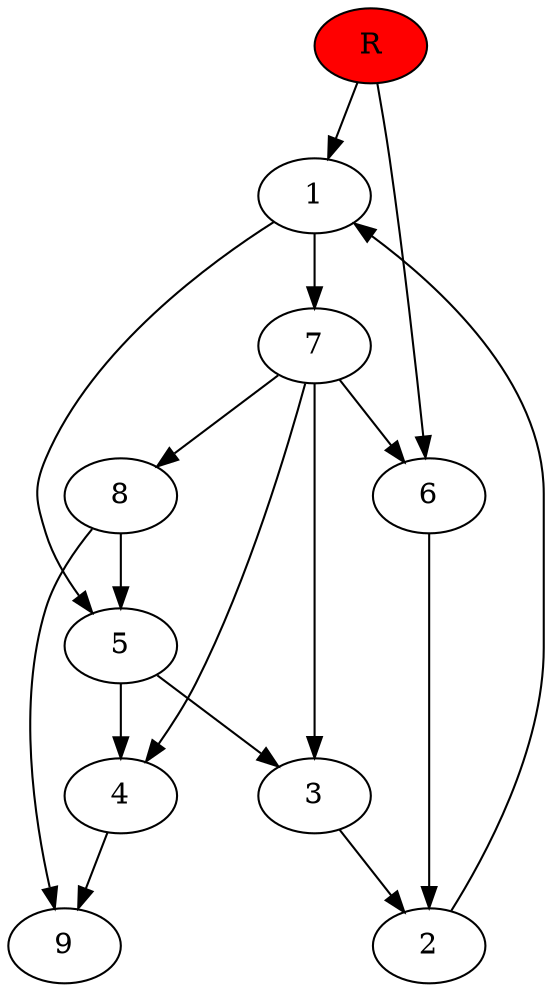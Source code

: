 digraph prb31417 {
	1
	2
	3
	4
	5
	6
	7
	8
	R [fillcolor="#ff0000" style=filled]
	1 -> 5
	1 -> 7
	2 -> 1
	3 -> 2
	4 -> 9
	5 -> 3
	5 -> 4
	6 -> 2
	7 -> 3
	7 -> 4
	7 -> 6
	7 -> 8
	8 -> 5
	8 -> 9
	R -> 1
	R -> 6
}
